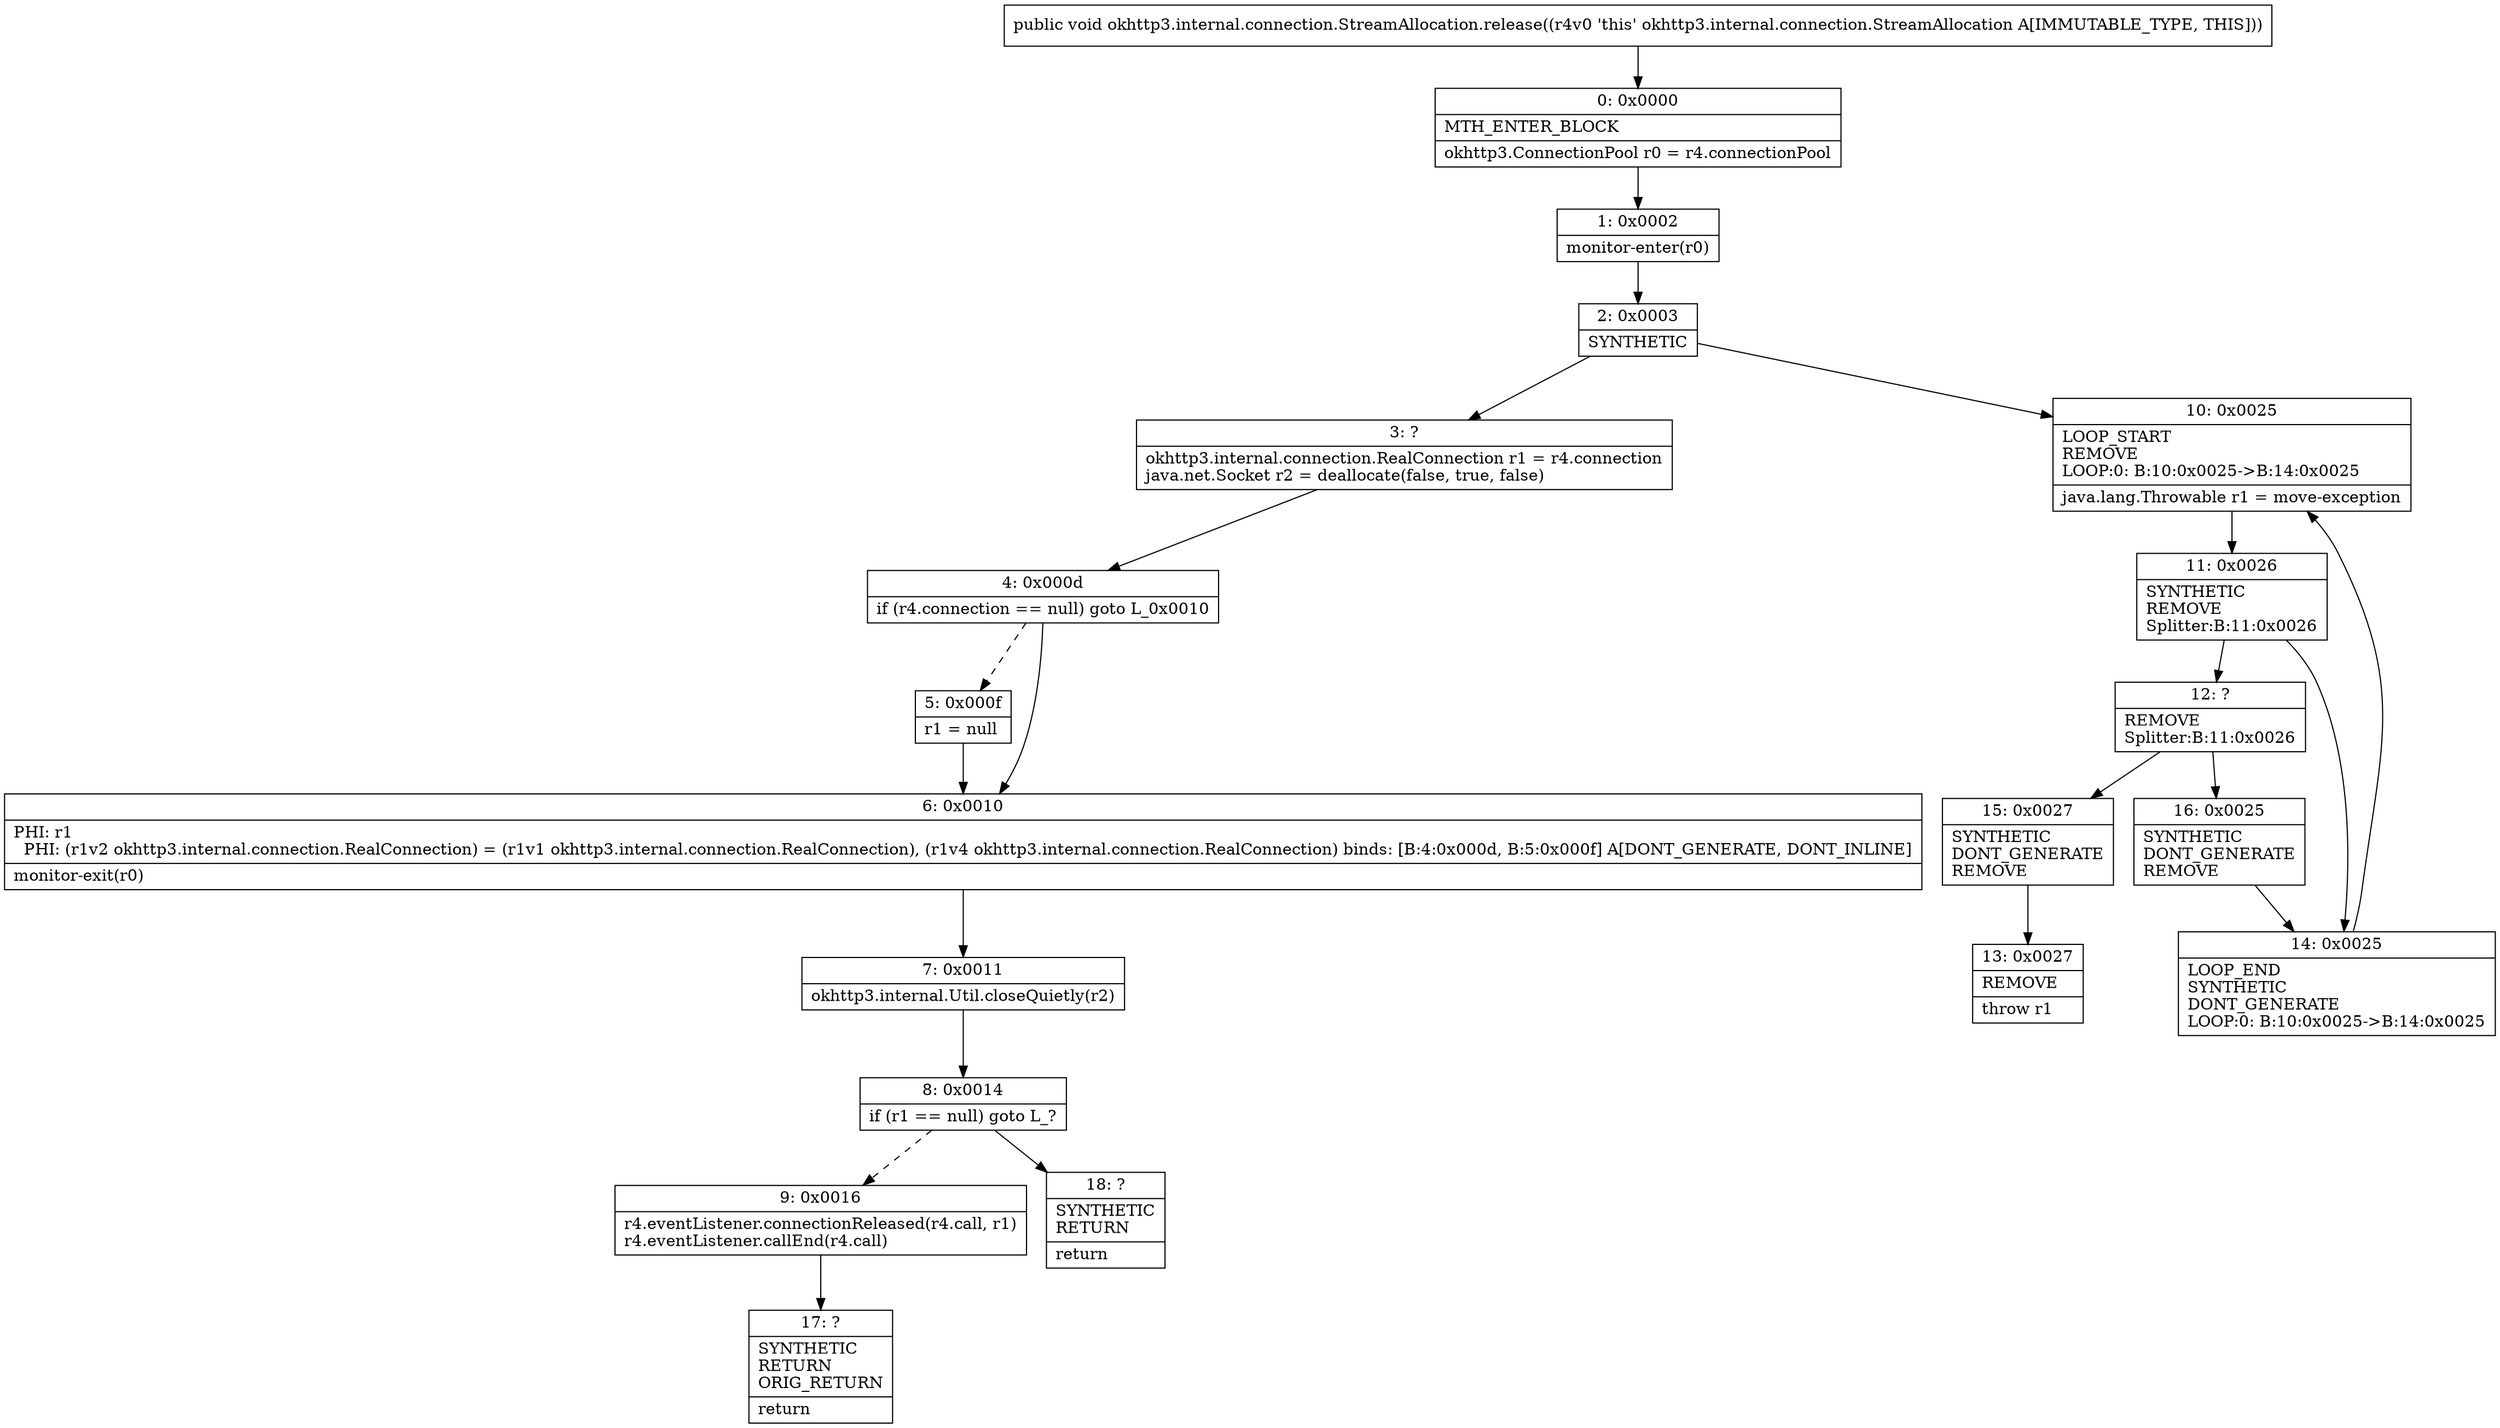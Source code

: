 digraph "CFG forokhttp3.internal.connection.StreamAllocation.release()V" {
Node_0 [shape=record,label="{0\:\ 0x0000|MTH_ENTER_BLOCK\l|okhttp3.ConnectionPool r0 = r4.connectionPool\l}"];
Node_1 [shape=record,label="{1\:\ 0x0002|monitor\-enter(r0)\l}"];
Node_2 [shape=record,label="{2\:\ 0x0003|SYNTHETIC\l}"];
Node_3 [shape=record,label="{3\:\ ?|okhttp3.internal.connection.RealConnection r1 = r4.connection\ljava.net.Socket r2 = deallocate(false, true, false)\l}"];
Node_4 [shape=record,label="{4\:\ 0x000d|if (r4.connection == null) goto L_0x0010\l}"];
Node_5 [shape=record,label="{5\:\ 0x000f|r1 = null\l}"];
Node_6 [shape=record,label="{6\:\ 0x0010|PHI: r1 \l  PHI: (r1v2 okhttp3.internal.connection.RealConnection) = (r1v1 okhttp3.internal.connection.RealConnection), (r1v4 okhttp3.internal.connection.RealConnection) binds: [B:4:0x000d, B:5:0x000f] A[DONT_GENERATE, DONT_INLINE]\l|monitor\-exit(r0)\l}"];
Node_7 [shape=record,label="{7\:\ 0x0011|okhttp3.internal.Util.closeQuietly(r2)\l}"];
Node_8 [shape=record,label="{8\:\ 0x0014|if (r1 == null) goto L_?\l}"];
Node_9 [shape=record,label="{9\:\ 0x0016|r4.eventListener.connectionReleased(r4.call, r1)\lr4.eventListener.callEnd(r4.call)\l}"];
Node_10 [shape=record,label="{10\:\ 0x0025|LOOP_START\lREMOVE\lLOOP:0: B:10:0x0025\-\>B:14:0x0025\l|java.lang.Throwable r1 = move\-exception\l}"];
Node_11 [shape=record,label="{11\:\ 0x0026|SYNTHETIC\lREMOVE\lSplitter:B:11:0x0026\l}"];
Node_12 [shape=record,label="{12\:\ ?|REMOVE\lSplitter:B:11:0x0026\l}"];
Node_13 [shape=record,label="{13\:\ 0x0027|REMOVE\l|throw r1\l}"];
Node_14 [shape=record,label="{14\:\ 0x0025|LOOP_END\lSYNTHETIC\lDONT_GENERATE\lLOOP:0: B:10:0x0025\-\>B:14:0x0025\l}"];
Node_15 [shape=record,label="{15\:\ 0x0027|SYNTHETIC\lDONT_GENERATE\lREMOVE\l}"];
Node_16 [shape=record,label="{16\:\ 0x0025|SYNTHETIC\lDONT_GENERATE\lREMOVE\l}"];
Node_17 [shape=record,label="{17\:\ ?|SYNTHETIC\lRETURN\lORIG_RETURN\l|return\l}"];
Node_18 [shape=record,label="{18\:\ ?|SYNTHETIC\lRETURN\l|return\l}"];
MethodNode[shape=record,label="{public void okhttp3.internal.connection.StreamAllocation.release((r4v0 'this' okhttp3.internal.connection.StreamAllocation A[IMMUTABLE_TYPE, THIS])) }"];
MethodNode -> Node_0;
Node_0 -> Node_1;
Node_1 -> Node_2;
Node_2 -> Node_3;
Node_2 -> Node_10;
Node_3 -> Node_4;
Node_4 -> Node_5[style=dashed];
Node_4 -> Node_6;
Node_5 -> Node_6;
Node_6 -> Node_7;
Node_7 -> Node_8;
Node_8 -> Node_9[style=dashed];
Node_8 -> Node_18;
Node_9 -> Node_17;
Node_10 -> Node_11;
Node_11 -> Node_12;
Node_11 -> Node_14;
Node_12 -> Node_15;
Node_12 -> Node_16;
Node_14 -> Node_10;
Node_15 -> Node_13;
Node_16 -> Node_14;
}

